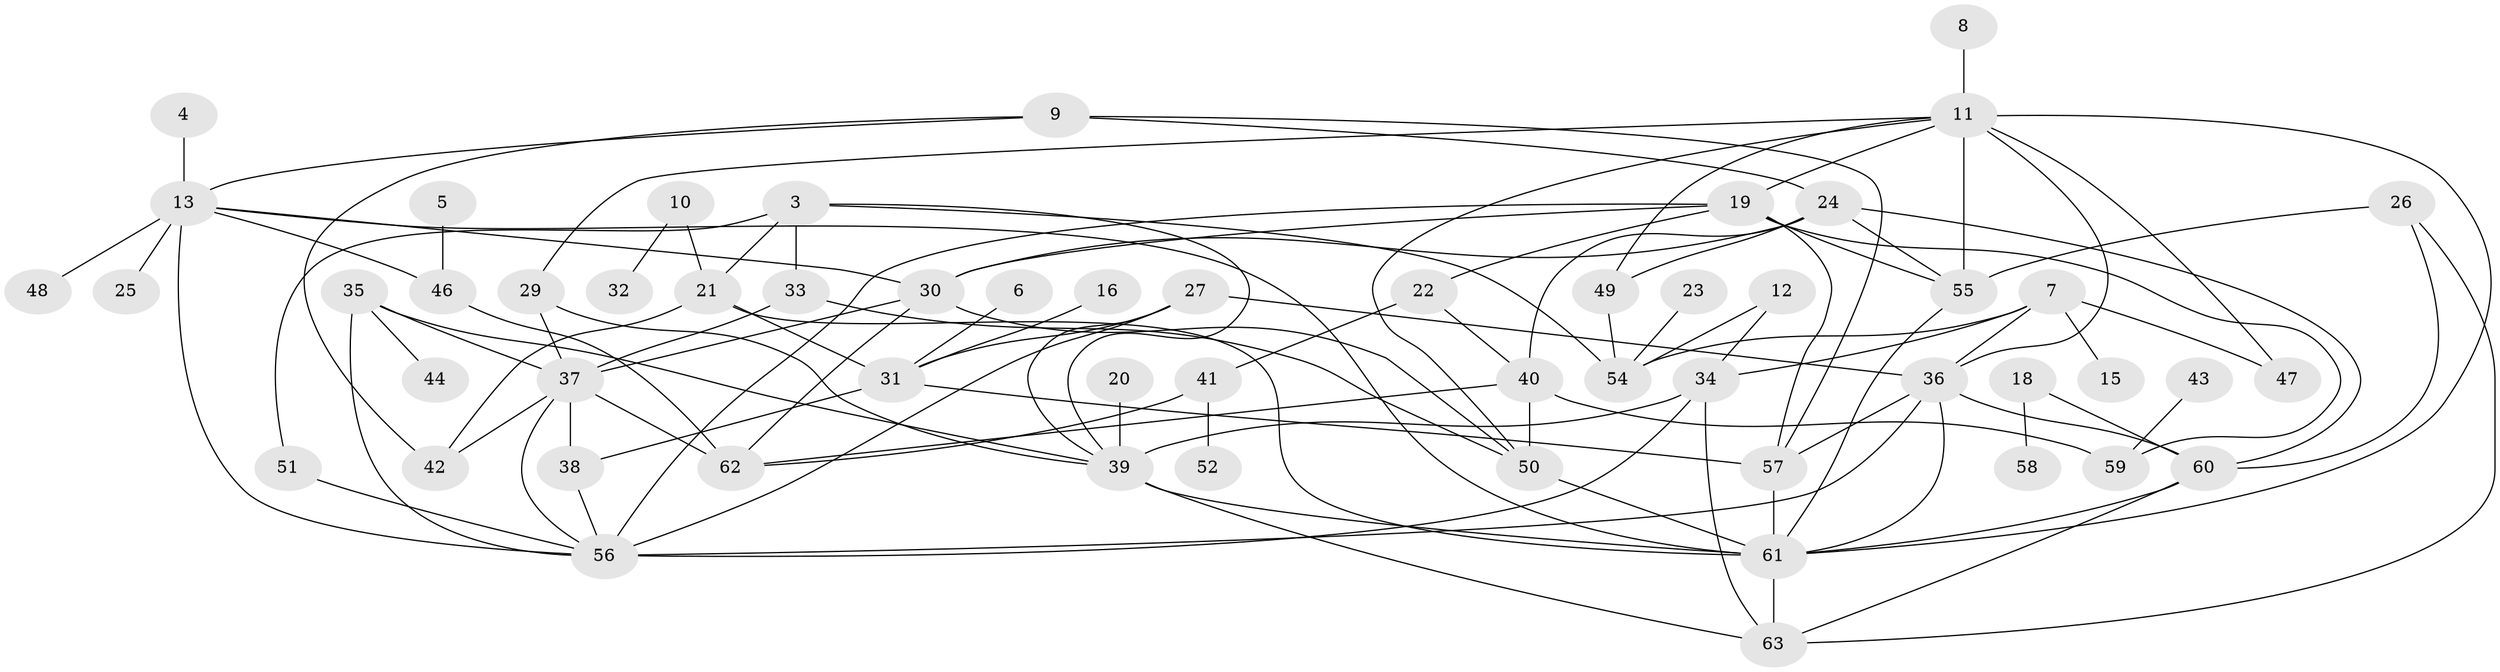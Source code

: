 // original degree distribution, {0: 0.05555555555555555, 2: 0.23015873015873015, 7: 0.023809523809523808, 3: 0.24603174603174602, 5: 0.07936507936507936, 4: 0.14285714285714285, 1: 0.1746031746031746, 8: 0.015873015873015872, 6: 0.031746031746031744}
// Generated by graph-tools (version 1.1) at 2025/35/03/04/25 23:35:48]
// undirected, 56 vertices, 106 edges
graph export_dot {
  node [color=gray90,style=filled];
  3;
  4;
  5;
  6;
  7;
  8;
  9;
  10;
  11;
  12;
  13;
  15;
  16;
  18;
  19;
  20;
  21;
  22;
  23;
  24;
  25;
  26;
  27;
  29;
  30;
  31;
  32;
  33;
  34;
  35;
  36;
  37;
  38;
  39;
  40;
  41;
  42;
  43;
  44;
  46;
  47;
  48;
  49;
  50;
  51;
  52;
  54;
  55;
  56;
  57;
  58;
  59;
  60;
  61;
  62;
  63;
  3 -- 21 [weight=1.0];
  3 -- 33 [weight=1.0];
  3 -- 39 [weight=1.0];
  3 -- 51 [weight=1.0];
  3 -- 54 [weight=1.0];
  4 -- 13 [weight=1.0];
  5 -- 46 [weight=1.0];
  6 -- 31 [weight=1.0];
  7 -- 15 [weight=1.0];
  7 -- 34 [weight=1.0];
  7 -- 36 [weight=1.0];
  7 -- 47 [weight=1.0];
  7 -- 54 [weight=1.0];
  8 -- 11 [weight=1.0];
  9 -- 13 [weight=1.0];
  9 -- 24 [weight=1.0];
  9 -- 42 [weight=1.0];
  9 -- 57 [weight=1.0];
  10 -- 21 [weight=1.0];
  10 -- 32 [weight=1.0];
  11 -- 19 [weight=1.0];
  11 -- 29 [weight=1.0];
  11 -- 36 [weight=1.0];
  11 -- 47 [weight=2.0];
  11 -- 49 [weight=1.0];
  11 -- 50 [weight=1.0];
  11 -- 55 [weight=1.0];
  11 -- 61 [weight=1.0];
  12 -- 34 [weight=1.0];
  12 -- 54 [weight=1.0];
  13 -- 25 [weight=1.0];
  13 -- 30 [weight=1.0];
  13 -- 46 [weight=1.0];
  13 -- 48 [weight=1.0];
  13 -- 56 [weight=1.0];
  13 -- 61 [weight=1.0];
  16 -- 31 [weight=1.0];
  18 -- 58 [weight=1.0];
  18 -- 60 [weight=1.0];
  19 -- 22 [weight=1.0];
  19 -- 30 [weight=1.0];
  19 -- 55 [weight=2.0];
  19 -- 56 [weight=1.0];
  19 -- 57 [weight=1.0];
  19 -- 59 [weight=1.0];
  20 -- 39 [weight=2.0];
  21 -- 31 [weight=1.0];
  21 -- 42 [weight=1.0];
  21 -- 61 [weight=1.0];
  22 -- 40 [weight=1.0];
  22 -- 41 [weight=1.0];
  23 -- 54 [weight=1.0];
  24 -- 30 [weight=1.0];
  24 -- 40 [weight=1.0];
  24 -- 49 [weight=1.0];
  24 -- 55 [weight=2.0];
  24 -- 60 [weight=1.0];
  26 -- 55 [weight=2.0];
  26 -- 60 [weight=1.0];
  26 -- 63 [weight=1.0];
  27 -- 31 [weight=1.0];
  27 -- 36 [weight=1.0];
  27 -- 39 [weight=1.0];
  27 -- 56 [weight=2.0];
  29 -- 37 [weight=1.0];
  29 -- 39 [weight=1.0];
  30 -- 37 [weight=1.0];
  30 -- 50 [weight=1.0];
  30 -- 62 [weight=1.0];
  31 -- 38 [weight=1.0];
  31 -- 57 [weight=1.0];
  33 -- 37 [weight=1.0];
  33 -- 50 [weight=1.0];
  34 -- 39 [weight=1.0];
  34 -- 56 [weight=1.0];
  34 -- 63 [weight=1.0];
  35 -- 37 [weight=1.0];
  35 -- 39 [weight=1.0];
  35 -- 44 [weight=1.0];
  35 -- 56 [weight=1.0];
  36 -- 56 [weight=1.0];
  36 -- 57 [weight=1.0];
  36 -- 60 [weight=1.0];
  36 -- 61 [weight=1.0];
  37 -- 38 [weight=1.0];
  37 -- 42 [weight=1.0];
  37 -- 56 [weight=1.0];
  37 -- 62 [weight=1.0];
  38 -- 56 [weight=1.0];
  39 -- 61 [weight=1.0];
  39 -- 63 [weight=1.0];
  40 -- 50 [weight=1.0];
  40 -- 59 [weight=1.0];
  40 -- 62 [weight=1.0];
  41 -- 52 [weight=1.0];
  41 -- 62 [weight=1.0];
  43 -- 59 [weight=1.0];
  46 -- 62 [weight=1.0];
  49 -- 54 [weight=1.0];
  50 -- 61 [weight=3.0];
  51 -- 56 [weight=1.0];
  55 -- 61 [weight=2.0];
  57 -- 61 [weight=1.0];
  60 -- 61 [weight=1.0];
  60 -- 63 [weight=1.0];
  61 -- 63 [weight=1.0];
}
